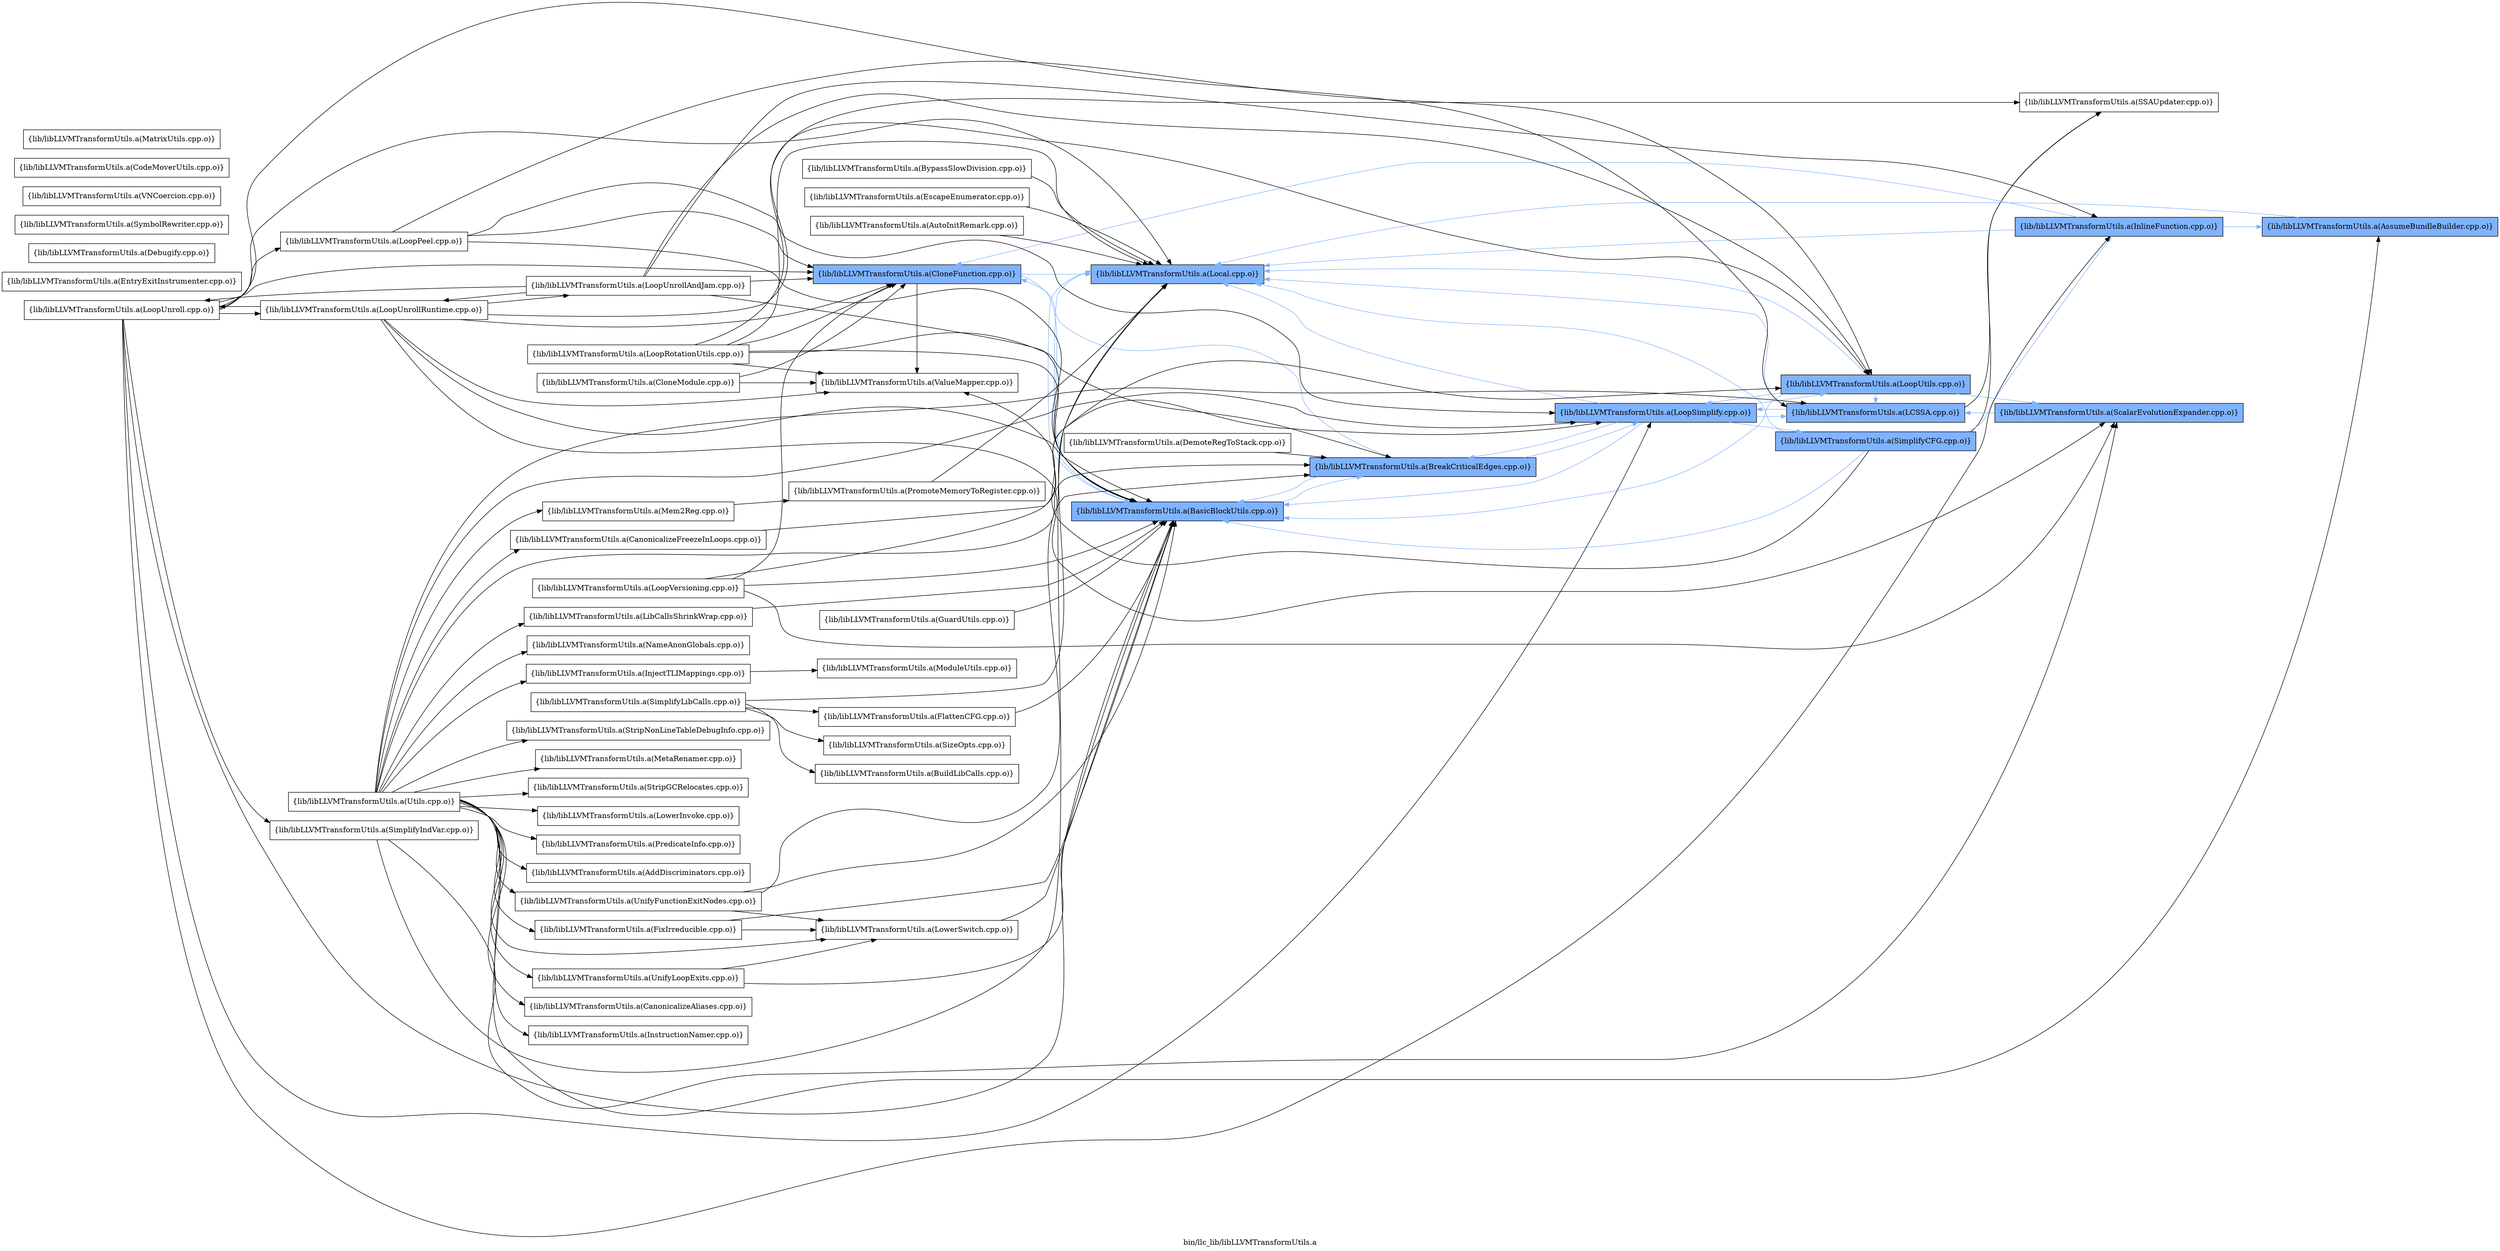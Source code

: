 digraph "bin/llc_lib/libLLVMTransformUtils.a" {
	label="bin/llc_lib/libLLVMTransformUtils.a";
	rankdir=LR;
	{ rank=same; Node0x55f9b487dfa8;  }
	{ rank=same; Node0x55f9b487d878; Node0x55f9b486bd08;  }
	{ rank=same; Node0x55f9b487fee8; Node0x55f9b48703a8;  }
	{ rank=same; Node0x55f9b4880ca8;  }
	{ rank=same; Node0x55f9b4885fc8;  }
	{ rank=same; Node0x55f9b4870f88; Node0x55f9b4889218; Node0x55f9b48790e8;  }
	{ rank=same; Node0x55f9b4879368; Node0x55f9b4878be8; Node0x55f9b4871ca8;  }
	{ rank=same; Node0x55f9b487dfa8;  }
	{ rank=same; Node0x55f9b487d878; Node0x55f9b486bd08;  }
	{ rank=same; Node0x55f9b487fee8; Node0x55f9b48703a8;  }
	{ rank=same; Node0x55f9b4880ca8;  }
	{ rank=same; Node0x55f9b4885fc8;  }
	{ rank=same; Node0x55f9b4870f88; Node0x55f9b4889218; Node0x55f9b48790e8;  }
	{ rank=same; Node0x55f9b4879368; Node0x55f9b4878be8; Node0x55f9b4871ca8;  }

	Node0x55f9b487dfa8 [shape=record,shape=box,group=0,label="{lib/libLLVMTransformUtils.a(CloneModule.cpp.o)}"];
	Node0x55f9b487dfa8 -> Node0x55f9b487d878;
	Node0x55f9b487dfa8 -> Node0x55f9b486bd08;
	Node0x55f9b4887d78 [shape=record,shape=box,group=0,label="{lib/libLLVMTransformUtils.a(EntryExitInstrumenter.cpp.o)}"];
	Node0x55f9b4872838 [shape=record,shape=box,group=0,label="{lib/libLLVMTransformUtils.a(Utils.cpp.o)}"];
	Node0x55f9b4872838 -> Node0x55f9b487f038;
	Node0x55f9b4872838 -> Node0x55f9b4880ca8;
	Node0x55f9b4872838 -> Node0x55f9b487d0f8;
	Node0x55f9b4872838 -> Node0x55f9b4870f88;
	Node0x55f9b4872838 -> Node0x55f9b4885fc8;
	Node0x55f9b4872838 -> Node0x55f9b48889a8;
	Node0x55f9b4872838 -> Node0x55f9b488a4d8;
	Node0x55f9b4872838 -> Node0x55f9b4877248;
	Node0x55f9b4872838 -> Node0x55f9b4876bb8;
	Node0x55f9b4872838 -> Node0x55f9b4872ab8;
	Node0x55f9b4872838 -> Node0x55f9b48728d8;
	Node0x55f9b4872838 -> Node0x55f9b4876988;
	Node0x55f9b4872838 -> Node0x55f9b4876938;
	Node0x55f9b4872838 -> Node0x55f9b4875cb8;
	Node0x55f9b4872838 -> Node0x55f9b4875b28;
	Node0x55f9b4872838 -> Node0x55f9b4874db8;
	Node0x55f9b4872838 -> Node0x55f9b4874688;
	Node0x55f9b4872838 -> Node0x55f9b4879458;
	Node0x55f9b4872838 -> Node0x55f9b4878b48;
	Node0x55f9b4872838 -> Node0x55f9b4878418;
	Node0x55f9b4872838 -> Node0x55f9b486c528;
	Node0x55f9b487fee8 [shape=record,shape=box,group=1,style=filled,fillcolor="0.600000 0.5 1",label="{lib/libLLVMTransformUtils.a(BasicBlockUtils.cpp.o)}"];
	Node0x55f9b487fee8 -> Node0x55f9b4880ca8[color="0.600000 0.5 1"];
	Node0x55f9b487fee8 -> Node0x55f9b48703a8[color="0.600000 0.5 1"];
	Node0x55f9b4880ca8 [shape=record,shape=box,group=1,style=filled,fillcolor="0.600000 0.5 1",label="{lib/libLLVMTransformUtils.a(BreakCriticalEdges.cpp.o)}"];
	Node0x55f9b4880ca8 -> Node0x55f9b487fee8[color="0.600000 0.5 1"];
	Node0x55f9b4880ca8 -> Node0x55f9b487d878[color="0.600000 0.5 1"];
	Node0x55f9b4880ca8 -> Node0x55f9b4885fc8[color="0.600000 0.5 1"];
	Node0x55f9b487cc98 [shape=record,shape=box,group=0,label="{lib/libLLVMTransformUtils.a(BypassSlowDivision.cpp.o)}"];
	Node0x55f9b487cc98 -> Node0x55f9b48703a8;
	Node0x55f9b48703a8 [shape=record,shape=box,group=1,style=filled,fillcolor="0.600000 0.5 1",label="{lib/libLLVMTransformUtils.a(Local.cpp.o)}"];
	Node0x55f9b48703a8 -> Node0x55f9b487fee8[color="0.600000 0.5 1"];
	Node0x55f9b4875a38 [shape=record,shape=box,group=0,label="{lib/libLLVMTransformUtils.a(SimplifyLibCalls.cpp.o)}"];
	Node0x55f9b4875a38 -> Node0x55f9b487c568;
	Node0x55f9b4875a38 -> Node0x55f9b4886e78;
	Node0x55f9b4875a38 -> Node0x55f9b48703a8;
	Node0x55f9b4875a38 -> Node0x55f9b48752b8;
	Node0x55f9b48752b8 [shape=record,shape=box,group=0,label="{lib/libLLVMTransformUtils.a(SizeOpts.cpp.o)}"];
	Node0x55f9b48790e8 [shape=record,shape=box,group=1,style=filled,fillcolor="0.600000 0.5 1",label="{lib/libLLVMTransformUtils.a(SimplifyCFG.cpp.o)}"];
	Node0x55f9b48790e8 -> Node0x55f9b487fee8[color="0.600000 0.5 1"];
	Node0x55f9b48790e8 -> Node0x55f9b4871ca8[color="0.600000 0.5 1"];
	Node0x55f9b48790e8 -> Node0x55f9b48703a8[color="0.600000 0.5 1"];
	Node0x55f9b48790e8 -> Node0x55f9b4879368;
	Node0x55f9b48790e8 -> Node0x55f9b486bd08;
	Node0x55f9b4889218 [shape=record,shape=box,group=1,style=filled,fillcolor="0.600000 0.5 1",label="{lib/libLLVMTransformUtils.a(LoopUtils.cpp.o)}"];
	Node0x55f9b4889218 -> Node0x55f9b487fee8[color="0.600000 0.5 1"];
	Node0x55f9b4889218 -> Node0x55f9b4870f88[color="0.600000 0.5 1"];
	Node0x55f9b4889218 -> Node0x55f9b48703a8[color="0.600000 0.5 1"];
	Node0x55f9b4889218 -> Node0x55f9b4885fc8[color="0.600000 0.5 1"];
	Node0x55f9b4889218 -> Node0x55f9b4878be8[color="0.600000 0.5 1"];
	Node0x55f9b4870f88 [shape=record,shape=box,group=1,style=filled,fillcolor="0.600000 0.5 1",label="{lib/libLLVMTransformUtils.a(LCSSA.cpp.o)}"];
	Node0x55f9b4870f88 -> Node0x55f9b48703a8[color="0.600000 0.5 1"];
	Node0x55f9b4870f88 -> Node0x55f9b4885fc8[color="0.600000 0.5 1"];
	Node0x55f9b4870f88 -> Node0x55f9b4879368;
	Node0x55f9b4885fc8 [shape=record,shape=box,group=1,style=filled,fillcolor="0.600000 0.5 1",label="{lib/libLLVMTransformUtils.a(LoopSimplify.cpp.o)}"];
	Node0x55f9b4885fc8 -> Node0x55f9b487fee8[color="0.600000 0.5 1"];
	Node0x55f9b4885fc8 -> Node0x55f9b4880ca8[color="0.600000 0.5 1"];
	Node0x55f9b4885fc8 -> Node0x55f9b4870f88[color="0.600000 0.5 1"];
	Node0x55f9b4885fc8 -> Node0x55f9b48703a8[color="0.600000 0.5 1"];
	Node0x55f9b4885fc8 -> Node0x55f9b4889218[color="0.600000 0.5 1"];
	Node0x55f9b4885fc8 -> Node0x55f9b48790e8[color="0.600000 0.5 1"];
	Node0x55f9b4878be8 [shape=record,shape=box,group=1,style=filled,fillcolor="0.600000 0.5 1",label="{lib/libLLVMTransformUtils.a(ScalarEvolutionExpander.cpp.o)}"];
	Node0x55f9b4878be8 -> Node0x55f9b4870f88[color="0.600000 0.5 1"];
	Node0x55f9b4887648 [shape=record,shape=box,group=0,label="{lib/libLLVMTransformUtils.a(Debugify.cpp.o)}"];
	Node0x55f9b488c198 [shape=record,shape=box,group=0,label="{lib/libLLVMTransformUtils.a(ModuleUtils.cpp.o)}"];
	Node0x55f9b4871ca8 [shape=record,shape=box,group=1,style=filled,fillcolor="0.600000 0.5 1",label="{lib/libLLVMTransformUtils.a(InlineFunction.cpp.o)}"];
	Node0x55f9b4871ca8 -> Node0x55f9b487f038[color="0.600000 0.5 1"];
	Node0x55f9b4871ca8 -> Node0x55f9b487d878[color="0.600000 0.5 1"];
	Node0x55f9b4871ca8 -> Node0x55f9b48703a8[color="0.600000 0.5 1"];
	Node0x55f9b48884a8 [shape=record,shape=box,group=0,label="{lib/libLLVMTransformUtils.a(DemoteRegToStack.cpp.o)}"];
	Node0x55f9b48884a8 -> Node0x55f9b4880ca8;
	Node0x55f9b487d0f8 [shape=record,shape=box,group=0,label="{lib/libLLVMTransformUtils.a(CanonicalizeFreezeInLoops.cpp.o)}"];
	Node0x55f9b487d0f8 -> Node0x55f9b4885fc8;
	Node0x55f9b48889a8 [shape=record,shape=box,group=0,label="{lib/libLLVMTransformUtils.a(LowerInvoke.cpp.o)}"];
	Node0x55f9b4875f38 [shape=record,shape=box,group=0,label="{lib/libLLVMTransformUtils.a(SymbolRewriter.cpp.o)}"];
	Node0x55f9b48861f8 [shape=record,shape=box,group=0,label="{lib/libLLVMTransformUtils.a(EscapeEnumerator.cpp.o)}"];
	Node0x55f9b48861f8 -> Node0x55f9b48703a8;
	Node0x55f9b487d878 [shape=record,shape=box,group=1,style=filled,fillcolor="0.600000 0.5 1",label="{lib/libLLVMTransformUtils.a(CloneFunction.cpp.o)}"];
	Node0x55f9b487d878 -> Node0x55f9b487fee8[color="0.600000 0.5 1"];
	Node0x55f9b487d878 -> Node0x55f9b48703a8[color="0.600000 0.5 1"];
	Node0x55f9b487d878 -> Node0x55f9b486bd08;
	Node0x55f9b4879368 [shape=record,shape=box,group=0,label="{lib/libLLVMTransformUtils.a(SSAUpdater.cpp.o)}"];
	Node0x55f9b486bd08 [shape=record,shape=box,group=0,label="{lib/libLLVMTransformUtils.a(ValueMapper.cpp.o)}"];
	Node0x55f9b487c568 [shape=record,shape=box,group=0,label="{lib/libLLVMTransformUtils.a(BuildLibCalls.cpp.o)}"];
	Node0x55f9b4888f98 [shape=record,shape=box,group=0,label="{lib/libLLVMTransformUtils.a(LoopVersioning.cpp.o)}"];
	Node0x55f9b4888f98 -> Node0x55f9b487fee8;
	Node0x55f9b4888f98 -> Node0x55f9b487d878;
	Node0x55f9b4888f98 -> Node0x55f9b4889218;
	Node0x55f9b4888f98 -> Node0x55f9b4878be8;
	Node0x55f9b4876bb8 [shape=record,shape=box,group=0,label="{lib/libLLVMTransformUtils.a(UnifyFunctionExitNodes.cpp.o)}"];
	Node0x55f9b4876bb8 -> Node0x55f9b487fee8;
	Node0x55f9b4876bb8 -> Node0x55f9b4880ca8;
	Node0x55f9b4876bb8 -> Node0x55f9b488a4d8;
	Node0x55f9b487f718 [shape=record,shape=box,group=0,label="{lib/libLLVMTransformUtils.a(AutoInitRemark.cpp.o)}"];
	Node0x55f9b487f718 -> Node0x55f9b48703a8;
	Node0x55f9b487f038 [shape=record,shape=box,group=1,style=filled,fillcolor="0.600000 0.5 1",label="{lib/libLLVMTransformUtils.a(AssumeBundleBuilder.cpp.o)}"];
	Node0x55f9b487f038 -> Node0x55f9b48703a8[color="0.600000 0.5 1"];
	Node0x55f9b4871578 [shape=record,shape=box,group=0,label="{lib/libLLVMTransformUtils.a(GuardUtils.cpp.o)}"];
	Node0x55f9b4871578 -> Node0x55f9b487fee8;
	Node0x55f9b486c028 [shape=record,shape=box,group=0,label="{lib/libLLVMTransformUtils.a(VNCoercion.cpp.o)}"];
	Node0x55f9b4877248 [shape=record,shape=box,group=0,label="{lib/libLLVMTransformUtils.a(PredicateInfo.cpp.o)}"];
	Node0x55f9b4886e78 [shape=record,shape=box,group=0,label="{lib/libLLVMTransformUtils.a(FlattenCFG.cpp.o)}"];
	Node0x55f9b4886e78 -> Node0x55f9b487fee8;
	Node0x55f9b4874908 [shape=record,shape=box,group=0,label="{lib/libLLVMTransformUtils.a(SimplifyIndVar.cpp.o)}"];
	Node0x55f9b4874908 -> Node0x55f9b48703a8;
	Node0x55f9b4874908 -> Node0x55f9b4878be8;
	Node0x55f9b4889128 [shape=record,shape=box,group=0,label="{lib/libLLVMTransformUtils.a(CodeMoverUtils.cpp.o)}"];
	Node0x55f9b4870998 [shape=record,shape=box,group=0,label="{lib/libLLVMTransformUtils.a(LoopPeel.cpp.o)}"];
	Node0x55f9b4870998 -> Node0x55f9b487fee8;
	Node0x55f9b4870998 -> Node0x55f9b487d878;
	Node0x55f9b4870998 -> Node0x55f9b4885fc8;
	Node0x55f9b4870998 -> Node0x55f9b4889218;
	Node0x55f9b4886ce8 [shape=record,shape=box,group=0,label="{lib/libLLVMTransformUtils.a(LoopRotationUtils.cpp.o)}"];
	Node0x55f9b4886ce8 -> Node0x55f9b487fee8;
	Node0x55f9b4886ce8 -> Node0x55f9b4880ca8;
	Node0x55f9b4886ce8 -> Node0x55f9b487d878;
	Node0x55f9b4886ce8 -> Node0x55f9b48703a8;
	Node0x55f9b4886ce8 -> Node0x55f9b4879368;
	Node0x55f9b4886ce8 -> Node0x55f9b486bd08;
	Node0x55f9b4888638 [shape=record,shape=box,group=0,label="{lib/libLLVMTransformUtils.a(LoopUnroll.cpp.o)}"];
	Node0x55f9b4888638 -> Node0x55f9b487fee8;
	Node0x55f9b4888638 -> Node0x55f9b487d878;
	Node0x55f9b4888638 -> Node0x55f9b4871ca8;
	Node0x55f9b4888638 -> Node0x55f9b4870f88;
	Node0x55f9b4888638 -> Node0x55f9b48703a8;
	Node0x55f9b4888638 -> Node0x55f9b4870998;
	Node0x55f9b4888638 -> Node0x55f9b4885fc8;
	Node0x55f9b4888638 -> Node0x55f9b4887558;
	Node0x55f9b4888638 -> Node0x55f9b4874908;
	Node0x55f9b48877d8 [shape=record,shape=box,group=0,label="{lib/libLLVMTransformUtils.a(LoopUnrollAndJam.cpp.o)}"];
	Node0x55f9b48877d8 -> Node0x55f9b487fee8;
	Node0x55f9b48877d8 -> Node0x55f9b487d878;
	Node0x55f9b48877d8 -> Node0x55f9b4871ca8;
	Node0x55f9b48877d8 -> Node0x55f9b4888638;
	Node0x55f9b48877d8 -> Node0x55f9b4887558;
	Node0x55f9b48877d8 -> Node0x55f9b4889218;
	Node0x55f9b488a2a8 [shape=record,shape=box,group=0,label="{lib/libLLVMTransformUtils.a(MatrixUtils.cpp.o)}"];
	Node0x55f9b4877ab8 [shape=record,shape=box,group=0,label="{lib/libLLVMTransformUtils.a(PromoteMemoryToRegister.cpp.o)}"];
	Node0x55f9b4877ab8 -> Node0x55f9b48703a8;
	Node0x55f9b488a4d8 [shape=record,shape=box,group=0,label="{lib/libLLVMTransformUtils.a(LowerSwitch.cpp.o)}"];
	Node0x55f9b488a4d8 -> Node0x55f9b487fee8;
	Node0x55f9b4887558 [shape=record,shape=box,group=0,label="{lib/libLLVMTransformUtils.a(LoopUnrollRuntime.cpp.o)}"];
	Node0x55f9b4887558 -> Node0x55f9b487fee8;
	Node0x55f9b4887558 -> Node0x55f9b487d878;
	Node0x55f9b4887558 -> Node0x55f9b4888638;
	Node0x55f9b4887558 -> Node0x55f9b48877d8;
	Node0x55f9b4887558 -> Node0x55f9b4889218;
	Node0x55f9b4887558 -> Node0x55f9b4878be8;
	Node0x55f9b4887558 -> Node0x55f9b486bd08;
	Node0x55f9b4872ab8 [shape=record,shape=box,group=0,label="{lib/libLLVMTransformUtils.a(AddDiscriminators.cpp.o)}"];
	Node0x55f9b48728d8 [shape=record,shape=box,group=0,label="{lib/libLLVMTransformUtils.a(CanonicalizeAliases.cpp.o)}"];
	Node0x55f9b4876988 [shape=record,shape=box,group=0,label="{lib/libLLVMTransformUtils.a(InstructionNamer.cpp.o)}"];
	Node0x55f9b4876938 [shape=record,shape=box,group=0,label="{lib/libLLVMTransformUtils.a(LibCallsShrinkWrap.cpp.o)}"];
	Node0x55f9b4876938 -> Node0x55f9b487fee8;
	Node0x55f9b4875cb8 [shape=record,shape=box,group=0,label="{lib/libLLVMTransformUtils.a(NameAnonGlobals.cpp.o)}"];
	Node0x55f9b4875b28 [shape=record,shape=box,group=0,label="{lib/libLLVMTransformUtils.a(Mem2Reg.cpp.o)}"];
	Node0x55f9b4875b28 -> Node0x55f9b4877ab8;
	Node0x55f9b4874db8 [shape=record,shape=box,group=0,label="{lib/libLLVMTransformUtils.a(StripNonLineTableDebugInfo.cpp.o)}"];
	Node0x55f9b4874688 [shape=record,shape=box,group=0,label="{lib/libLLVMTransformUtils.a(MetaRenamer.cpp.o)}"];
	Node0x55f9b4879458 [shape=record,shape=box,group=0,label="{lib/libLLVMTransformUtils.a(StripGCRelocates.cpp.o)}"];
	Node0x55f9b4878b48 [shape=record,shape=box,group=0,label="{lib/libLLVMTransformUtils.a(InjectTLIMappings.cpp.o)}"];
	Node0x55f9b4878b48 -> Node0x55f9b488c198;
	Node0x55f9b4878418 [shape=record,shape=box,group=0,label="{lib/libLLVMTransformUtils.a(FixIrreducible.cpp.o)}"];
	Node0x55f9b4878418 -> Node0x55f9b487fee8;
	Node0x55f9b4878418 -> Node0x55f9b488a4d8;
	Node0x55f9b486c528 [shape=record,shape=box,group=0,label="{lib/libLLVMTransformUtils.a(UnifyLoopExits.cpp.o)}"];
	Node0x55f9b486c528 -> Node0x55f9b487fee8;
	Node0x55f9b486c528 -> Node0x55f9b488a4d8;
}
